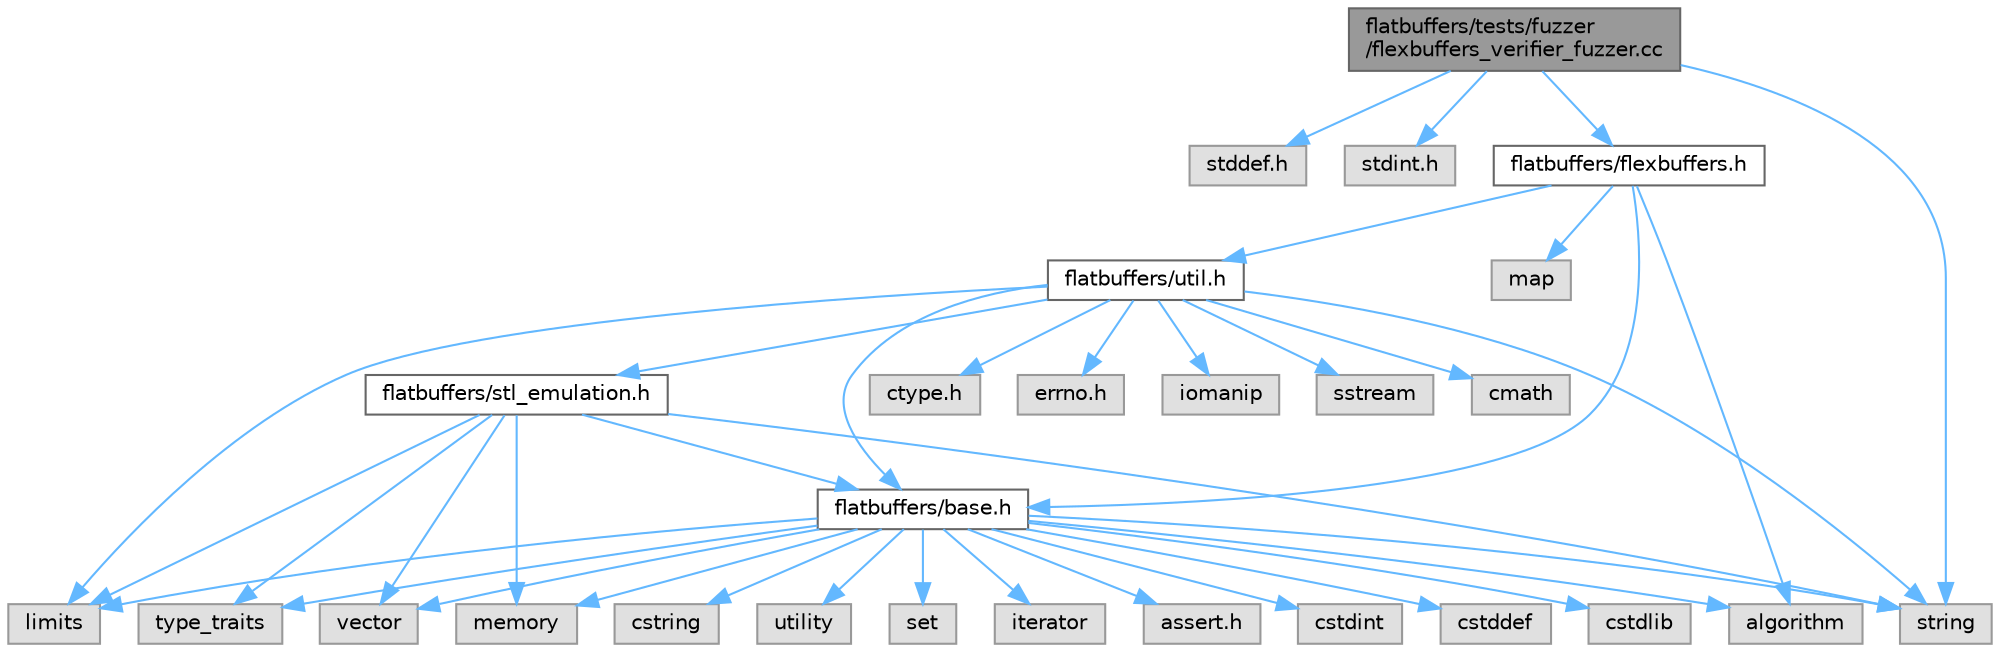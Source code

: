 digraph "flatbuffers/tests/fuzzer/flexbuffers_verifier_fuzzer.cc"
{
 // LATEX_PDF_SIZE
  bgcolor="transparent";
  edge [fontname=Helvetica,fontsize=10,labelfontname=Helvetica,labelfontsize=10];
  node [fontname=Helvetica,fontsize=10,shape=box,height=0.2,width=0.4];
  Node1 [id="Node000001",label="flatbuffers/tests/fuzzer\l/flexbuffers_verifier_fuzzer.cc",height=0.2,width=0.4,color="gray40", fillcolor="grey60", style="filled", fontcolor="black",tooltip=" "];
  Node1 -> Node2 [id="edge1_Node000001_Node000002",color="steelblue1",style="solid",tooltip=" "];
  Node2 [id="Node000002",label="stddef.h",height=0.2,width=0.4,color="grey60", fillcolor="#E0E0E0", style="filled",tooltip=" "];
  Node1 -> Node3 [id="edge2_Node000001_Node000003",color="steelblue1",style="solid",tooltip=" "];
  Node3 [id="Node000003",label="stdint.h",height=0.2,width=0.4,color="grey60", fillcolor="#E0E0E0", style="filled",tooltip=" "];
  Node1 -> Node4 [id="edge3_Node000001_Node000004",color="steelblue1",style="solid",tooltip=" "];
  Node4 [id="Node000004",label="string",height=0.2,width=0.4,color="grey60", fillcolor="#E0E0E0", style="filled",tooltip=" "];
  Node1 -> Node5 [id="edge4_Node000001_Node000005",color="steelblue1",style="solid",tooltip=" "];
  Node5 [id="Node000005",label="flatbuffers/flexbuffers.h",height=0.2,width=0.4,color="grey40", fillcolor="white", style="filled",URL="$flexbuffers_8h.html",tooltip=" "];
  Node5 -> Node6 [id="edge5_Node000005_Node000006",color="steelblue1",style="solid",tooltip=" "];
  Node6 [id="Node000006",label="algorithm",height=0.2,width=0.4,color="grey60", fillcolor="#E0E0E0", style="filled",tooltip=" "];
  Node5 -> Node7 [id="edge6_Node000005_Node000007",color="steelblue1",style="solid",tooltip=" "];
  Node7 [id="Node000007",label="map",height=0.2,width=0.4,color="grey60", fillcolor="#E0E0E0", style="filled",tooltip=" "];
  Node5 -> Node8 [id="edge7_Node000005_Node000008",color="steelblue1",style="solid",tooltip=" "];
  Node8 [id="Node000008",label="flatbuffers/base.h",height=0.2,width=0.4,color="grey40", fillcolor="white", style="filled",URL="$base_8h.html",tooltip=" "];
  Node8 -> Node9 [id="edge8_Node000008_Node000009",color="steelblue1",style="solid",tooltip=" "];
  Node9 [id="Node000009",label="assert.h",height=0.2,width=0.4,color="grey60", fillcolor="#E0E0E0", style="filled",tooltip=" "];
  Node8 -> Node10 [id="edge9_Node000008_Node000010",color="steelblue1",style="solid",tooltip=" "];
  Node10 [id="Node000010",label="cstdint",height=0.2,width=0.4,color="grey60", fillcolor="#E0E0E0", style="filled",tooltip=" "];
  Node8 -> Node11 [id="edge10_Node000008_Node000011",color="steelblue1",style="solid",tooltip=" "];
  Node11 [id="Node000011",label="cstddef",height=0.2,width=0.4,color="grey60", fillcolor="#E0E0E0", style="filled",tooltip=" "];
  Node8 -> Node12 [id="edge11_Node000008_Node000012",color="steelblue1",style="solid",tooltip=" "];
  Node12 [id="Node000012",label="cstdlib",height=0.2,width=0.4,color="grey60", fillcolor="#E0E0E0", style="filled",tooltip=" "];
  Node8 -> Node13 [id="edge12_Node000008_Node000013",color="steelblue1",style="solid",tooltip=" "];
  Node13 [id="Node000013",label="cstring",height=0.2,width=0.4,color="grey60", fillcolor="#E0E0E0", style="filled",tooltip=" "];
  Node8 -> Node14 [id="edge13_Node000008_Node000014",color="steelblue1",style="solid",tooltip=" "];
  Node14 [id="Node000014",label="utility",height=0.2,width=0.4,color="grey60", fillcolor="#E0E0E0", style="filled",tooltip=" "];
  Node8 -> Node4 [id="edge14_Node000008_Node000004",color="steelblue1",style="solid",tooltip=" "];
  Node8 -> Node15 [id="edge15_Node000008_Node000015",color="steelblue1",style="solid",tooltip=" "];
  Node15 [id="Node000015",label="type_traits",height=0.2,width=0.4,color="grey60", fillcolor="#E0E0E0", style="filled",tooltip=" "];
  Node8 -> Node16 [id="edge16_Node000008_Node000016",color="steelblue1",style="solid",tooltip=" "];
  Node16 [id="Node000016",label="vector",height=0.2,width=0.4,color="grey60", fillcolor="#E0E0E0", style="filled",tooltip=" "];
  Node8 -> Node17 [id="edge17_Node000008_Node000017",color="steelblue1",style="solid",tooltip=" "];
  Node17 [id="Node000017",label="set",height=0.2,width=0.4,color="grey60", fillcolor="#E0E0E0", style="filled",tooltip=" "];
  Node8 -> Node6 [id="edge18_Node000008_Node000006",color="steelblue1",style="solid",tooltip=" "];
  Node8 -> Node18 [id="edge19_Node000008_Node000018",color="steelblue1",style="solid",tooltip=" "];
  Node18 [id="Node000018",label="limits",height=0.2,width=0.4,color="grey60", fillcolor="#E0E0E0", style="filled",tooltip=" "];
  Node8 -> Node19 [id="edge20_Node000008_Node000019",color="steelblue1",style="solid",tooltip=" "];
  Node19 [id="Node000019",label="iterator",height=0.2,width=0.4,color="grey60", fillcolor="#E0E0E0", style="filled",tooltip=" "];
  Node8 -> Node20 [id="edge21_Node000008_Node000020",color="steelblue1",style="solid",tooltip=" "];
  Node20 [id="Node000020",label="memory",height=0.2,width=0.4,color="grey60", fillcolor="#E0E0E0", style="filled",tooltip=" "];
  Node5 -> Node21 [id="edge22_Node000005_Node000021",color="steelblue1",style="solid",tooltip=" "];
  Node21 [id="Node000021",label="flatbuffers/util.h",height=0.2,width=0.4,color="grey40", fillcolor="white", style="filled",URL="$util_8h.html",tooltip=" "];
  Node21 -> Node22 [id="edge23_Node000021_Node000022",color="steelblue1",style="solid",tooltip=" "];
  Node22 [id="Node000022",label="ctype.h",height=0.2,width=0.4,color="grey60", fillcolor="#E0E0E0", style="filled",tooltip=" "];
  Node21 -> Node23 [id="edge24_Node000021_Node000023",color="steelblue1",style="solid",tooltip=" "];
  Node23 [id="Node000023",label="errno.h",height=0.2,width=0.4,color="grey60", fillcolor="#E0E0E0", style="filled",tooltip=" "];
  Node21 -> Node8 [id="edge25_Node000021_Node000008",color="steelblue1",style="solid",tooltip=" "];
  Node21 -> Node24 [id="edge26_Node000021_Node000024",color="steelblue1",style="solid",tooltip=" "];
  Node24 [id="Node000024",label="flatbuffers/stl_emulation.h",height=0.2,width=0.4,color="grey40", fillcolor="white", style="filled",URL="$stl__emulation_8h.html",tooltip=" "];
  Node24 -> Node8 [id="edge27_Node000024_Node000008",color="steelblue1",style="solid",tooltip=" "];
  Node24 -> Node4 [id="edge28_Node000024_Node000004",color="steelblue1",style="solid",tooltip=" "];
  Node24 -> Node15 [id="edge29_Node000024_Node000015",color="steelblue1",style="solid",tooltip=" "];
  Node24 -> Node16 [id="edge30_Node000024_Node000016",color="steelblue1",style="solid",tooltip=" "];
  Node24 -> Node20 [id="edge31_Node000024_Node000020",color="steelblue1",style="solid",tooltip=" "];
  Node24 -> Node18 [id="edge32_Node000024_Node000018",color="steelblue1",style="solid",tooltip=" "];
  Node21 -> Node25 [id="edge33_Node000021_Node000025",color="steelblue1",style="solid",tooltip=" "];
  Node25 [id="Node000025",label="iomanip",height=0.2,width=0.4,color="grey60", fillcolor="#E0E0E0", style="filled",tooltip=" "];
  Node21 -> Node26 [id="edge34_Node000021_Node000026",color="steelblue1",style="solid",tooltip=" "];
  Node26 [id="Node000026",label="sstream",height=0.2,width=0.4,color="grey60", fillcolor="#E0E0E0", style="filled",tooltip=" "];
  Node21 -> Node27 [id="edge35_Node000021_Node000027",color="steelblue1",style="solid",tooltip=" "];
  Node27 [id="Node000027",label="cmath",height=0.2,width=0.4,color="grey60", fillcolor="#E0E0E0", style="filled",tooltip=" "];
  Node21 -> Node18 [id="edge36_Node000021_Node000018",color="steelblue1",style="solid",tooltip=" "];
  Node21 -> Node4 [id="edge37_Node000021_Node000004",color="steelblue1",style="solid",tooltip=" "];
}
